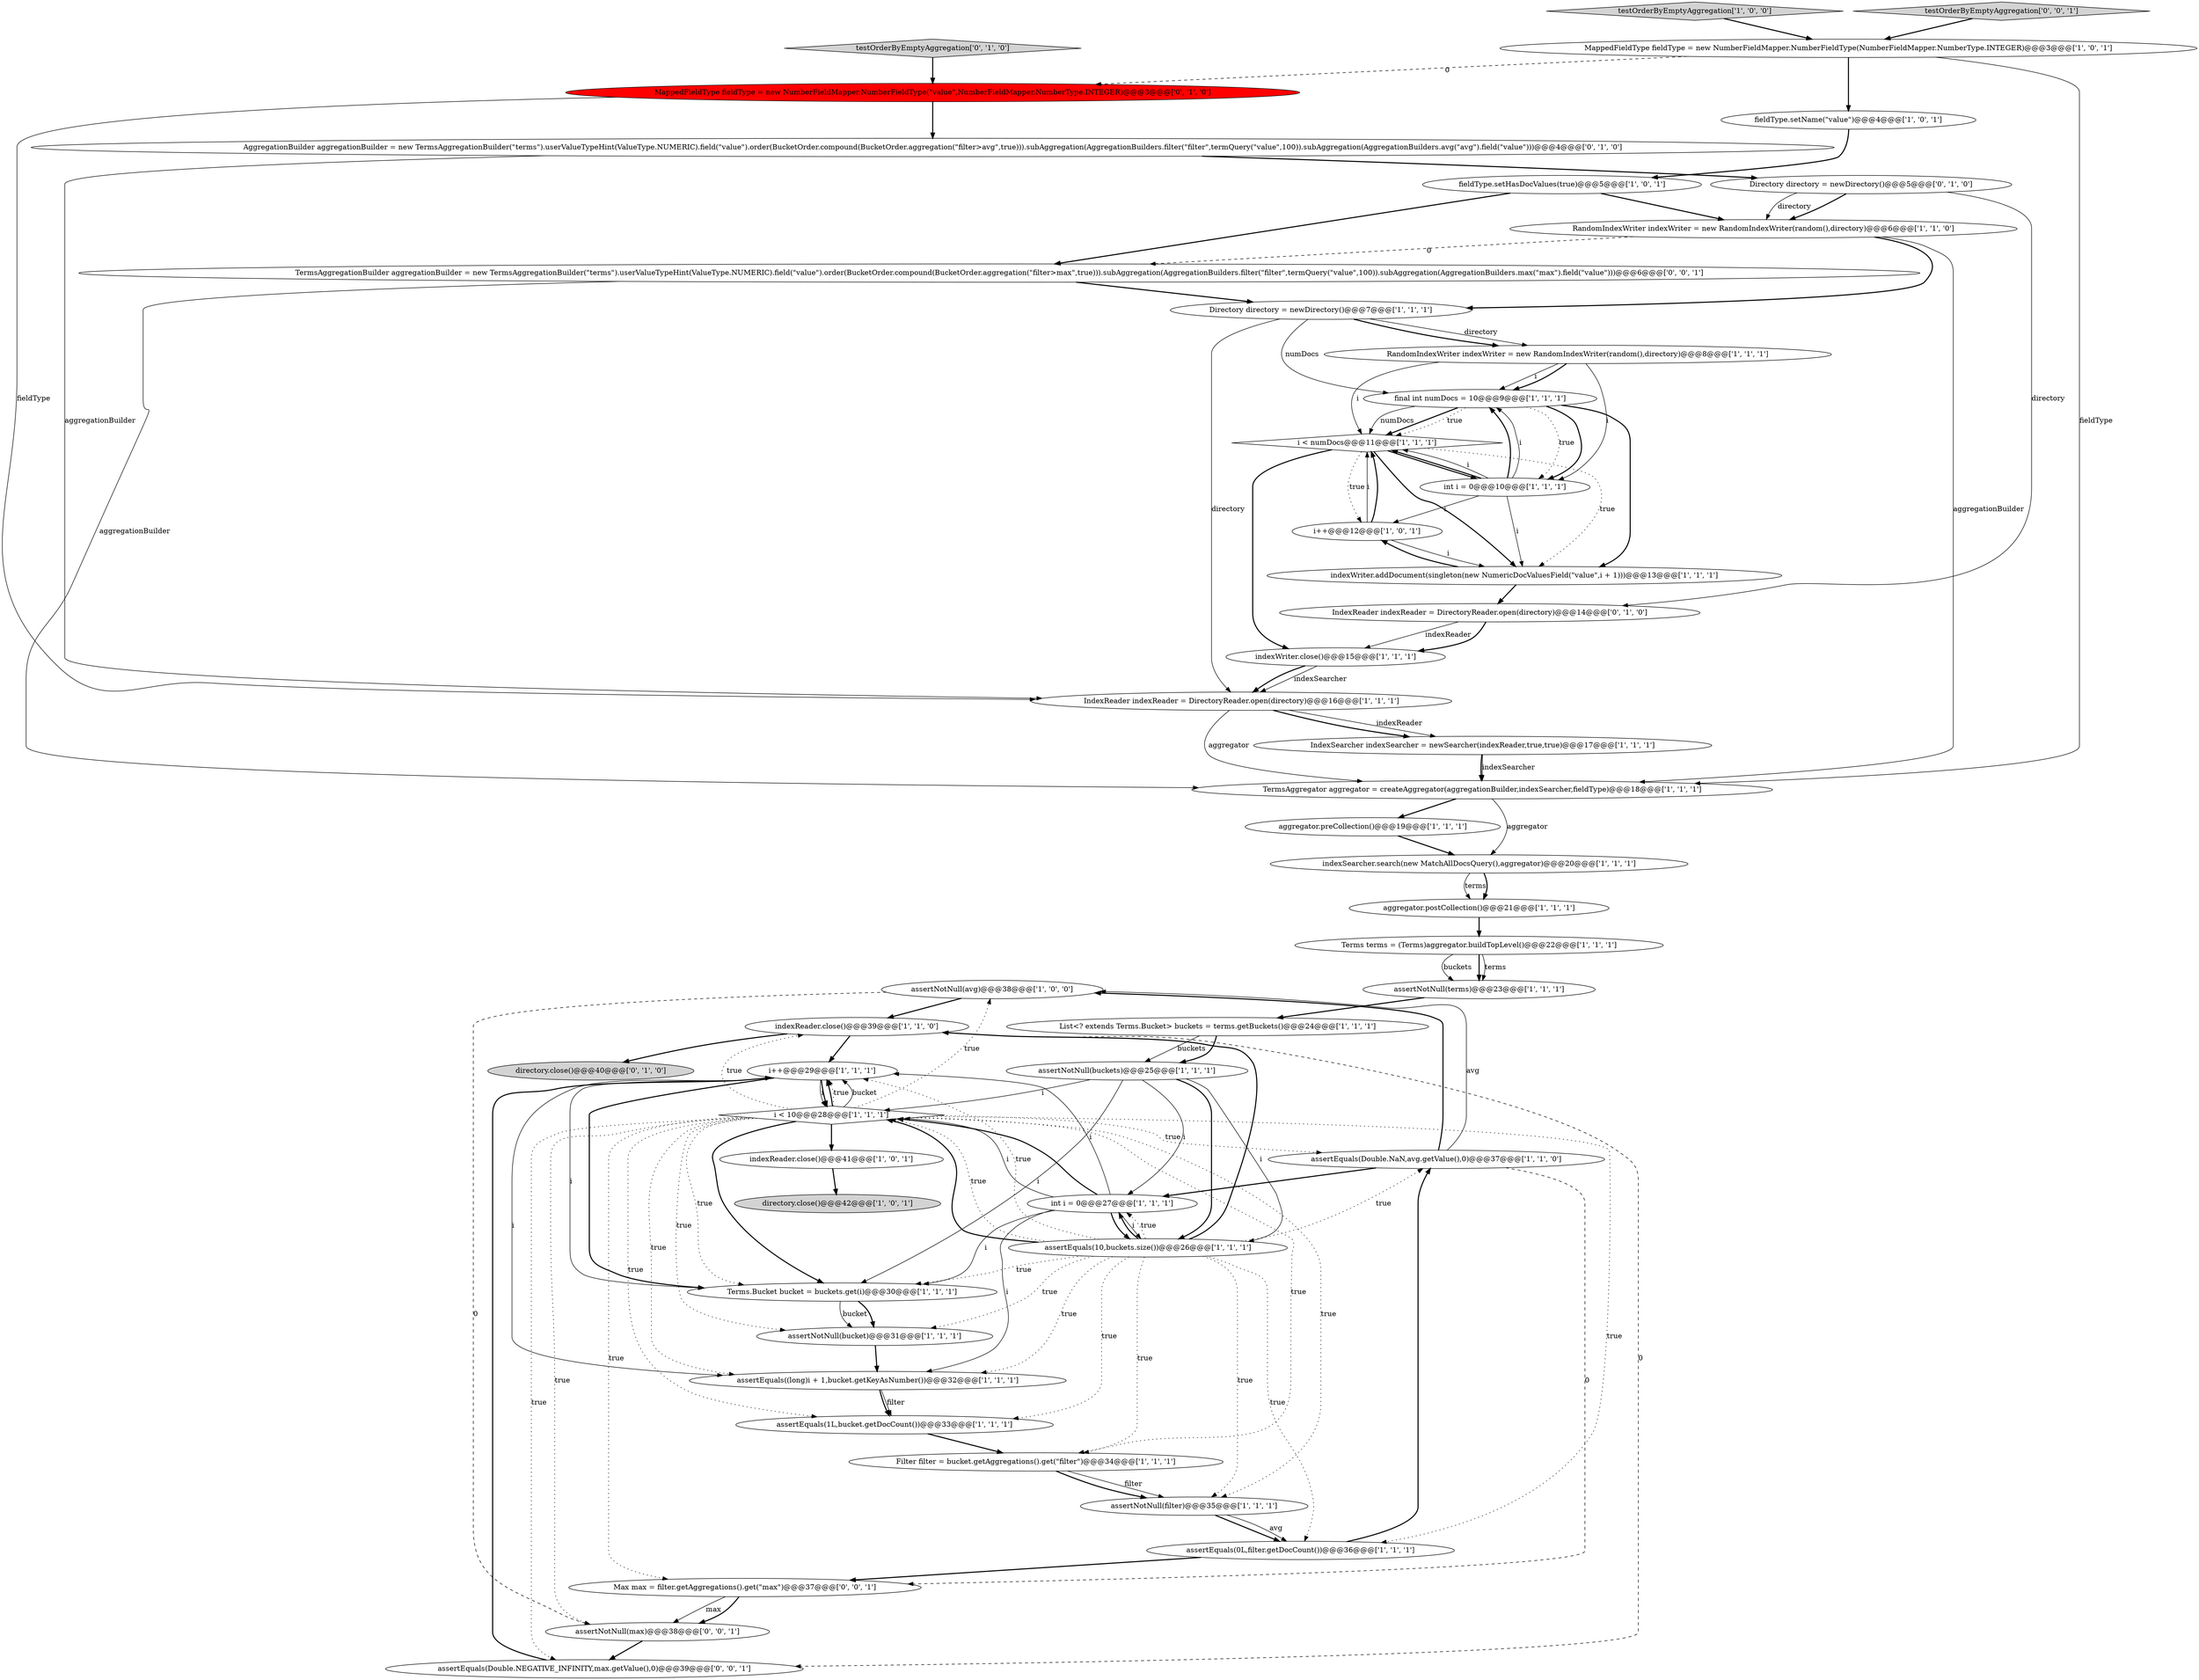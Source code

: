 digraph {
14 [style = filled, label = "assertNotNull(avg)@@@38@@@['1', '0', '0']", fillcolor = white, shape = ellipse image = "AAA0AAABBB1BBB"];
0 [style = filled, label = "i < numDocs@@@11@@@['1', '1', '1']", fillcolor = white, shape = diamond image = "AAA0AAABBB1BBB"];
35 [style = filled, label = "MappedFieldType fieldType = new NumberFieldMapper.NumberFieldType(NumberFieldMapper.NumberType.INTEGER)@@@3@@@['1', '0', '1']", fillcolor = white, shape = ellipse image = "AAA0AAABBB1BBB"];
29 [style = filled, label = "i++@@@12@@@['1', '0', '1']", fillcolor = white, shape = ellipse image = "AAA0AAABBB1BBB"];
45 [style = filled, label = "Max max = filter.getAggregations().get(\"max\")@@@37@@@['0', '0', '1']", fillcolor = white, shape = ellipse image = "AAA0AAABBB3BBB"];
5 [style = filled, label = "assertNotNull(buckets)@@@25@@@['1', '1', '1']", fillcolor = white, shape = ellipse image = "AAA0AAABBB1BBB"];
32 [style = filled, label = "testOrderByEmptyAggregation['1', '0', '0']", fillcolor = lightgray, shape = diamond image = "AAA0AAABBB1BBB"];
22 [style = filled, label = "assertEquals(Double.NaN,avg.getValue(),0)@@@37@@@['1', '1', '0']", fillcolor = white, shape = ellipse image = "AAA0AAABBB1BBB"];
34 [style = filled, label = "i < 10@@@28@@@['1', '1', '1']", fillcolor = white, shape = diamond image = "AAA0AAABBB1BBB"];
25 [style = filled, label = "Terms.Bucket bucket = buckets.get(i)@@@30@@@['1', '1', '1']", fillcolor = white, shape = ellipse image = "AAA0AAABBB1BBB"];
31 [style = filled, label = "aggregator.postCollection()@@@21@@@['1', '1', '1']", fillcolor = white, shape = ellipse image = "AAA0AAABBB1BBB"];
8 [style = filled, label = "final int numDocs = 10@@@9@@@['1', '1', '1']", fillcolor = white, shape = ellipse image = "AAA0AAABBB1BBB"];
17 [style = filled, label = "List<? extends Terms.Bucket> buckets = terms.getBuckets()@@@24@@@['1', '1', '1']", fillcolor = white, shape = ellipse image = "AAA0AAABBB1BBB"];
27 [style = filled, label = "assertNotNull(filter)@@@35@@@['1', '1', '1']", fillcolor = white, shape = ellipse image = "AAA0AAABBB1BBB"];
33 [style = filled, label = "assertNotNull(terms)@@@23@@@['1', '1', '1']", fillcolor = white, shape = ellipse image = "AAA0AAABBB1BBB"];
23 [style = filled, label = "int i = 0@@@10@@@['1', '1', '1']", fillcolor = white, shape = ellipse image = "AAA0AAABBB1BBB"];
44 [style = filled, label = "MappedFieldType fieldType = new NumberFieldMapper.NumberFieldType(\"value\",NumberFieldMapper.NumberType.INTEGER)@@@3@@@['0', '1', '0']", fillcolor = red, shape = ellipse image = "AAA1AAABBB2BBB"];
39 [style = filled, label = "AggregationBuilder aggregationBuilder = new TermsAggregationBuilder(\"terms\").userValueTypeHint(ValueType.NUMERIC).field(\"value\").order(BucketOrder.compound(BucketOrder.aggregation(\"filter>avg\",true))).subAggregation(AggregationBuilders.filter(\"filter\",termQuery(\"value\",100)).subAggregation(AggregationBuilders.avg(\"avg\").field(\"value\")))@@@4@@@['0', '1', '0']", fillcolor = white, shape = ellipse image = "AAA0AAABBB2BBB"];
4 [style = filled, label = "indexReader.close()@@@39@@@['1', '1', '0']", fillcolor = white, shape = ellipse image = "AAA0AAABBB1BBB"];
16 [style = filled, label = "Filter filter = bucket.getAggregations().get(\"filter\")@@@34@@@['1', '1', '1']", fillcolor = white, shape = ellipse image = "AAA0AAABBB1BBB"];
20 [style = filled, label = "assertEquals(1L,bucket.getDocCount())@@@33@@@['1', '1', '1']", fillcolor = white, shape = ellipse image = "AAA0AAABBB1BBB"];
11 [style = filled, label = "assertNotNull(bucket)@@@31@@@['1', '1', '1']", fillcolor = white, shape = ellipse image = "AAA0AAABBB1BBB"];
1 [style = filled, label = "aggregator.preCollection()@@@19@@@['1', '1', '1']", fillcolor = white, shape = ellipse image = "AAA0AAABBB1BBB"];
10 [style = filled, label = "indexWriter.close()@@@15@@@['1', '1', '1']", fillcolor = white, shape = ellipse image = "AAA0AAABBB1BBB"];
48 [style = filled, label = "testOrderByEmptyAggregation['0', '0', '1']", fillcolor = lightgray, shape = diamond image = "AAA0AAABBB3BBB"];
7 [style = filled, label = "TermsAggregator aggregator = createAggregator(aggregationBuilder,indexSearcher,fieldType)@@@18@@@['1', '1', '1']", fillcolor = white, shape = ellipse image = "AAA0AAABBB1BBB"];
18 [style = filled, label = "assertEquals(0L,filter.getDocCount())@@@36@@@['1', '1', '1']", fillcolor = white, shape = ellipse image = "AAA0AAABBB1BBB"];
42 [style = filled, label = "IndexReader indexReader = DirectoryReader.open(directory)@@@14@@@['0', '1', '0']", fillcolor = white, shape = ellipse image = "AAA0AAABBB2BBB"];
12 [style = filled, label = "i++@@@29@@@['1', '1', '1']", fillcolor = white, shape = ellipse image = "AAA0AAABBB1BBB"];
24 [style = filled, label = "directory.close()@@@42@@@['1', '0', '1']", fillcolor = lightgray, shape = ellipse image = "AAA0AAABBB1BBB"];
43 [style = filled, label = "testOrderByEmptyAggregation['0', '1', '0']", fillcolor = lightgray, shape = diamond image = "AAA0AAABBB2BBB"];
49 [style = filled, label = "assertNotNull(max)@@@38@@@['0', '0', '1']", fillcolor = white, shape = ellipse image = "AAA0AAABBB3BBB"];
28 [style = filled, label = "fieldType.setHasDocValues(true)@@@5@@@['1', '0', '1']", fillcolor = white, shape = ellipse image = "AAA0AAABBB1BBB"];
9 [style = filled, label = "assertEquals((long)i + 1,bucket.getKeyAsNumber())@@@32@@@['1', '1', '1']", fillcolor = white, shape = ellipse image = "AAA0AAABBB1BBB"];
30 [style = filled, label = "int i = 0@@@27@@@['1', '1', '1']", fillcolor = white, shape = ellipse image = "AAA0AAABBB1BBB"];
2 [style = filled, label = "indexSearcher.search(new MatchAllDocsQuery(),aggregator)@@@20@@@['1', '1', '1']", fillcolor = white, shape = ellipse image = "AAA0AAABBB1BBB"];
47 [style = filled, label = "TermsAggregationBuilder aggregationBuilder = new TermsAggregationBuilder(\"terms\").userValueTypeHint(ValueType.NUMERIC).field(\"value\").order(BucketOrder.compound(BucketOrder.aggregation(\"filter>max\",true))).subAggregation(AggregationBuilders.filter(\"filter\",termQuery(\"value\",100)).subAggregation(AggregationBuilders.max(\"max\").field(\"value\")))@@@6@@@['0', '0', '1']", fillcolor = white, shape = ellipse image = "AAA0AAABBB3BBB"];
26 [style = filled, label = "fieldType.setName(\"value\")@@@4@@@['1', '0', '1']", fillcolor = white, shape = ellipse image = "AAA0AAABBB1BBB"];
41 [style = filled, label = "directory.close()@@@40@@@['0', '1', '0']", fillcolor = lightgray, shape = ellipse image = "AAA0AAABBB2BBB"];
21 [style = filled, label = "assertEquals(10,buckets.size())@@@26@@@['1', '1', '1']", fillcolor = white, shape = ellipse image = "AAA0AAABBB1BBB"];
36 [style = filled, label = "indexReader.close()@@@41@@@['1', '0', '1']", fillcolor = white, shape = ellipse image = "AAA0AAABBB1BBB"];
40 [style = filled, label = "Directory directory = newDirectory()@@@5@@@['0', '1', '0']", fillcolor = white, shape = ellipse image = "AAA0AAABBB2BBB"];
46 [style = filled, label = "assertEquals(Double.NEGATIVE_INFINITY,max.getValue(),0)@@@39@@@['0', '0', '1']", fillcolor = white, shape = ellipse image = "AAA0AAABBB3BBB"];
37 [style = filled, label = "IndexReader indexReader = DirectoryReader.open(directory)@@@16@@@['1', '1', '1']", fillcolor = white, shape = ellipse image = "AAA0AAABBB1BBB"];
15 [style = filled, label = "RandomIndexWriter indexWriter = new RandomIndexWriter(random(),directory)@@@6@@@['1', '1', '0']", fillcolor = white, shape = ellipse image = "AAA0AAABBB1BBB"];
38 [style = filled, label = "IndexSearcher indexSearcher = newSearcher(indexReader,true,true)@@@17@@@['1', '1', '1']", fillcolor = white, shape = ellipse image = "AAA0AAABBB1BBB"];
6 [style = filled, label = "RandomIndexWriter indexWriter = new RandomIndexWriter(random(),directory)@@@8@@@['1', '1', '1']", fillcolor = white, shape = ellipse image = "AAA0AAABBB1BBB"];
13 [style = filled, label = "Directory directory = newDirectory()@@@7@@@['1', '1', '1']", fillcolor = white, shape = ellipse image = "AAA0AAABBB1BBB"];
19 [style = filled, label = "Terms terms = (Terms)aggregator.buildTopLevel()@@@22@@@['1', '1', '1']", fillcolor = white, shape = ellipse image = "AAA0AAABBB1BBB"];
3 [style = filled, label = "indexWriter.addDocument(singleton(new NumericDocValuesField(\"value\",i + 1)))@@@13@@@['1', '1', '1']", fillcolor = white, shape = ellipse image = "AAA0AAABBB1BBB"];
32->35 [style = bold, label=""];
21->12 [style = dotted, label="true"];
34->12 [style = dotted, label="true"];
23->29 [style = solid, label="i"];
34->45 [style = dotted, label="true"];
21->11 [style = dotted, label="true"];
21->18 [style = dotted, label="true"];
16->27 [style = solid, label="filter"];
29->0 [style = solid, label="i"];
29->0 [style = bold, label=""];
30->34 [style = solid, label="i"];
40->15 [style = bold, label=""];
12->25 [style = solid, label="i"];
21->27 [style = dotted, label="true"];
34->9 [style = dotted, label="true"];
48->35 [style = bold, label=""];
2->31 [style = solid, label="terms"];
21->30 [style = bold, label=""];
37->7 [style = solid, label="aggregator"];
34->20 [style = dotted, label="true"];
11->9 [style = bold, label=""];
18->45 [style = bold, label=""];
22->30 [style = bold, label=""];
30->25 [style = solid, label="i"];
8->0 [style = bold, label=""];
18->22 [style = bold, label=""];
36->24 [style = bold, label=""];
20->16 [style = bold, label=""];
34->27 [style = dotted, label="true"];
38->7 [style = bold, label=""];
37->38 [style = bold, label=""];
17->5 [style = solid, label="buckets"];
8->0 [style = dotted, label="true"];
0->3 [style = dotted, label="true"];
26->28 [style = bold, label=""];
34->14 [style = dotted, label="true"];
43->44 [style = bold, label=""];
37->38 [style = solid, label="indexReader"];
2->31 [style = bold, label=""];
0->3 [style = bold, label=""];
17->5 [style = bold, label=""];
15->13 [style = bold, label=""];
7->1 [style = bold, label=""];
21->20 [style = dotted, label="true"];
8->23 [style = bold, label=""];
34->18 [style = dotted, label="true"];
35->7 [style = solid, label="fieldType"];
34->12 [style = solid, label="bucket"];
8->23 [style = dotted, label="true"];
21->22 [style = dotted, label="true"];
25->11 [style = solid, label="bucket"];
30->34 [style = bold, label=""];
23->8 [style = bold, label=""];
19->33 [style = solid, label="buckets"];
5->21 [style = bold, label=""];
10->37 [style = solid, label="indexSearcher"];
34->22 [style = dotted, label="true"];
40->42 [style = solid, label="directory"];
30->9 [style = solid, label="i"];
21->9 [style = dotted, label="true"];
0->23 [style = bold, label=""];
38->7 [style = solid, label="indexSearcher"];
21->30 [style = dotted, label="true"];
49->46 [style = bold, label=""];
34->36 [style = bold, label=""];
42->10 [style = solid, label="indexReader"];
13->8 [style = solid, label="numDocs"];
5->25 [style = solid, label="i"];
13->6 [style = solid, label="directory"];
21->16 [style = dotted, label="true"];
22->14 [style = bold, label=""];
3->29 [style = bold, label=""];
44->37 [style = solid, label="fieldType"];
14->4 [style = bold, label=""];
21->4 [style = bold, label=""];
19->33 [style = bold, label=""];
27->18 [style = bold, label=""];
16->27 [style = bold, label=""];
22->45 [style = dashed, label="0"];
28->47 [style = bold, label=""];
8->3 [style = bold, label=""];
21->34 [style = bold, label=""];
19->33 [style = solid, label="terms"];
34->11 [style = dotted, label="true"];
5->30 [style = solid, label="i"];
9->20 [style = bold, label=""];
4->46 [style = dashed, label="0"];
23->0 [style = bold, label=""];
47->13 [style = bold, label=""];
3->42 [style = bold, label=""];
4->41 [style = bold, label=""];
21->25 [style = dotted, label="true"];
30->21 [style = bold, label=""];
47->7 [style = solid, label="aggregationBuilder"];
39->40 [style = bold, label=""];
34->4 [style = dotted, label="true"];
9->20 [style = solid, label="filter"];
7->2 [style = solid, label="aggregator"];
4->12 [style = bold, label=""];
39->37 [style = solid, label="aggregationBuilder"];
1->2 [style = bold, label=""];
45->49 [style = solid, label="max"];
15->7 [style = solid, label="aggregationBuilder"];
13->6 [style = bold, label=""];
8->0 [style = solid, label="numDocs"];
30->21 [style = solid, label="i"];
23->8 [style = solid, label="i"];
35->26 [style = bold, label=""];
31->19 [style = bold, label=""];
34->25 [style = dotted, label="true"];
33->17 [style = bold, label=""];
10->37 [style = bold, label=""];
12->9 [style = solid, label="i"];
34->25 [style = bold, label=""];
29->3 [style = solid, label="i"];
28->15 [style = bold, label=""];
46->12 [style = bold, label=""];
6->23 [style = solid, label="i"];
22->14 [style = solid, label="avg"];
45->49 [style = bold, label=""];
23->0 [style = solid, label="i"];
15->47 [style = dashed, label="0"];
5->21 [style = solid, label="i"];
21->34 [style = dotted, label="true"];
12->34 [style = bold, label=""];
34->12 [style = bold, label=""];
44->39 [style = bold, label=""];
5->34 [style = solid, label="i"];
34->49 [style = dotted, label="true"];
6->8 [style = solid, label="i"];
35->44 [style = dashed, label="0"];
6->0 [style = solid, label="i"];
40->15 [style = solid, label="directory"];
0->10 [style = bold, label=""];
0->29 [style = dotted, label="true"];
30->12 [style = solid, label="i"];
27->18 [style = solid, label="avg"];
25->11 [style = bold, label=""];
12->25 [style = bold, label=""];
42->10 [style = bold, label=""];
6->8 [style = bold, label=""];
34->46 [style = dotted, label="true"];
13->37 [style = solid, label="directory"];
14->49 [style = dashed, label="0"];
34->16 [style = dotted, label="true"];
12->34 [style = solid, label="i"];
23->3 [style = solid, label="i"];
}
